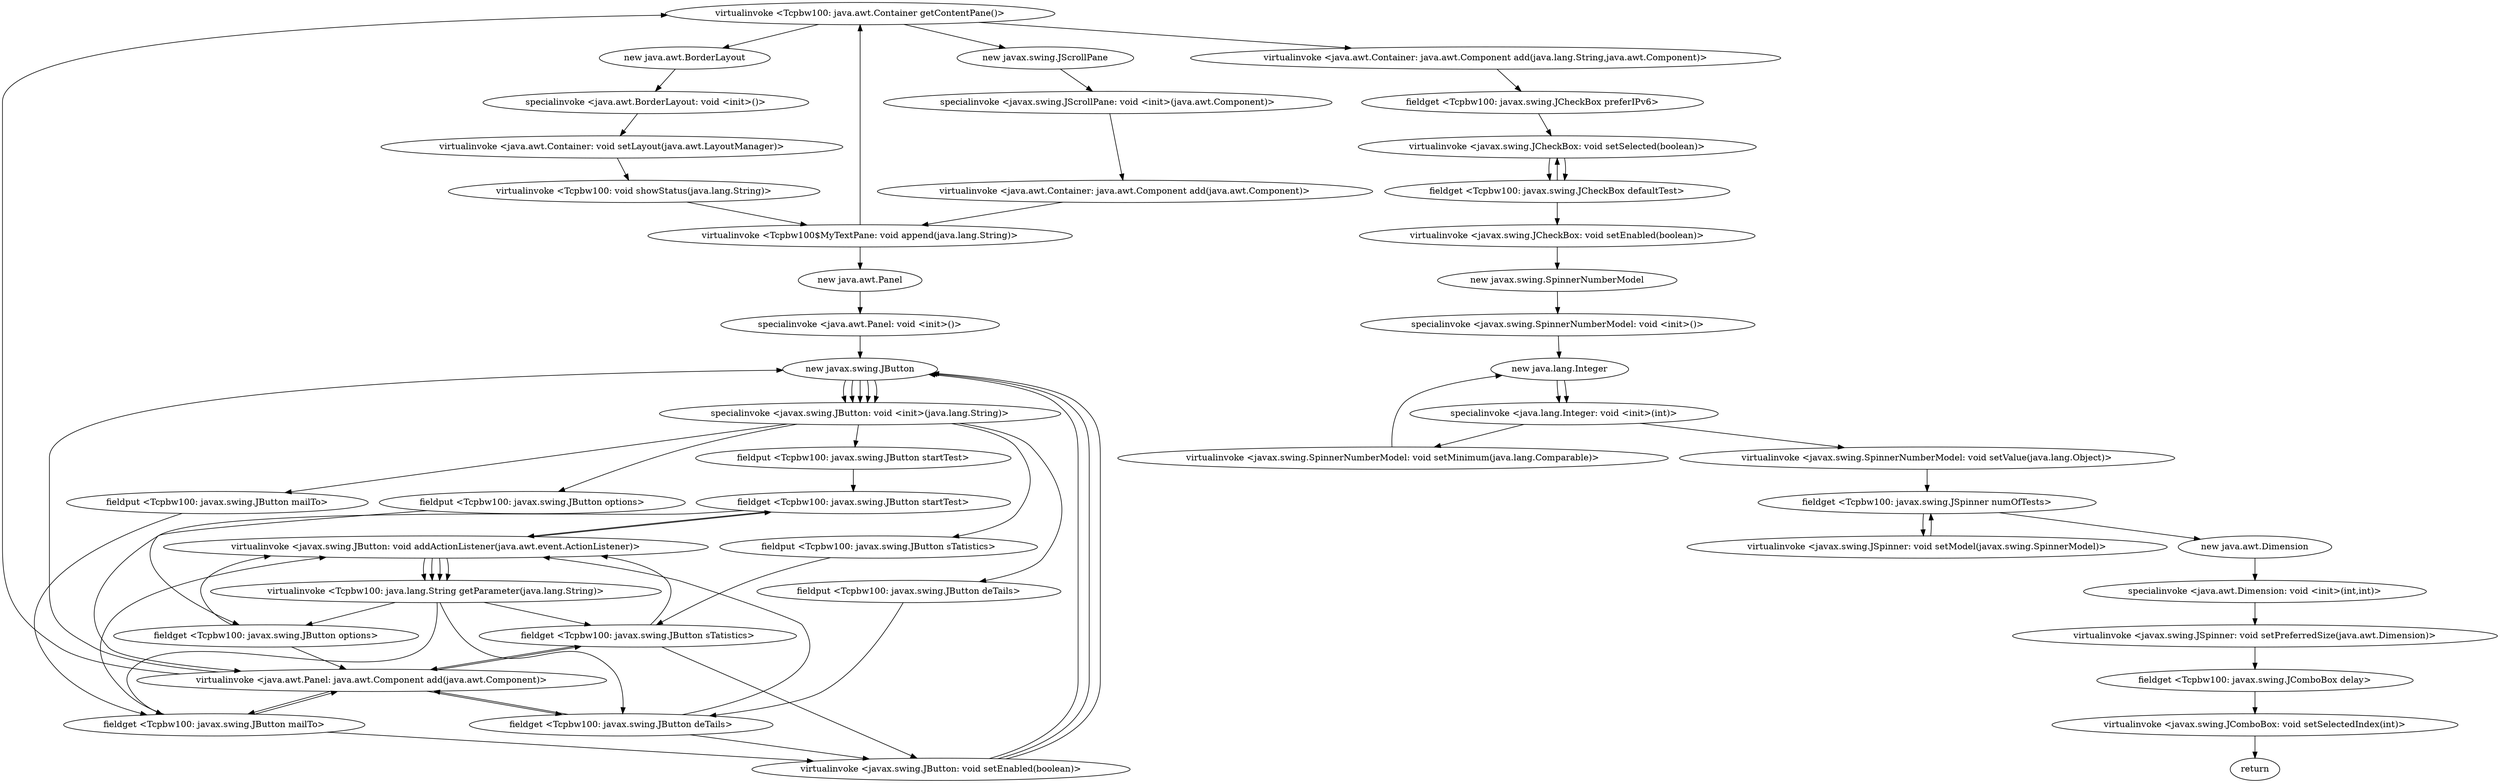 digraph "" {
"virtualinvoke <Tcpbw100: java.awt.Container getContentPane()>";
 "virtualinvoke <Tcpbw100: java.awt.Container getContentPane()>"->"new java.awt.BorderLayout";
 "new java.awt.BorderLayout"->"specialinvoke <java.awt.BorderLayout: void <init>()>";
 "specialinvoke <java.awt.BorderLayout: void <init>()>"->"virtualinvoke <java.awt.Container: void setLayout(java.awt.LayoutManager)>";
 "virtualinvoke <java.awt.Container: void setLayout(java.awt.LayoutManager)>"->"virtualinvoke <Tcpbw100: void showStatus(java.lang.String)>";
 "virtualinvoke <Tcpbw100: void showStatus(java.lang.String)>"->"virtualinvoke <Tcpbw100$MyTextPane: void append(java.lang.String)>";
 "virtualinvoke <Tcpbw100$MyTextPane: void append(java.lang.String)>"->"virtualinvoke <Tcpbw100: java.awt.Container getContentPane()>";
 "virtualinvoke <Tcpbw100: java.awt.Container getContentPane()>"->"new javax.swing.JScrollPane";
 "new javax.swing.JScrollPane"->"specialinvoke <javax.swing.JScrollPane: void <init>(java.awt.Component)>";
 "specialinvoke <javax.swing.JScrollPane: void <init>(java.awt.Component)>"->"virtualinvoke <java.awt.Container: java.awt.Component add(java.awt.Component)>";
 "virtualinvoke <java.awt.Container: java.awt.Component add(java.awt.Component)>"->"virtualinvoke <Tcpbw100$MyTextPane: void append(java.lang.String)>";
 "virtualinvoke <Tcpbw100$MyTextPane: void append(java.lang.String)>"->"new java.awt.Panel";
 "new java.awt.Panel"->"specialinvoke <java.awt.Panel: void <init>()>";
 "specialinvoke <java.awt.Panel: void <init>()>"->"new javax.swing.JButton";
 "new javax.swing.JButton"->"specialinvoke <javax.swing.JButton: void <init>(java.lang.String)>";
 "specialinvoke <javax.swing.JButton: void <init>(java.lang.String)>"->"fieldput <Tcpbw100: javax.swing.JButton startTest>";
 "fieldput <Tcpbw100: javax.swing.JButton startTest>"->"fieldget <Tcpbw100: javax.swing.JButton startTest>";
 "fieldget <Tcpbw100: javax.swing.JButton startTest>"->"virtualinvoke <javax.swing.JButton: void addActionListener(java.awt.event.ActionListener)>";
 "virtualinvoke <javax.swing.JButton: void addActionListener(java.awt.event.ActionListener)>"->"fieldget <Tcpbw100: javax.swing.JButton startTest>";
 "fieldget <Tcpbw100: javax.swing.JButton startTest>"->"virtualinvoke <java.awt.Panel: java.awt.Component add(java.awt.Component)>";
 "virtualinvoke <java.awt.Panel: java.awt.Component add(java.awt.Component)>"->"new javax.swing.JButton";
 "new javax.swing.JButton"->"specialinvoke <javax.swing.JButton: void <init>(java.lang.String)>";
 "specialinvoke <javax.swing.JButton: void <init>(java.lang.String)>"->"fieldput <Tcpbw100: javax.swing.JButton sTatistics>";
 "fieldput <Tcpbw100: javax.swing.JButton sTatistics>"->"fieldget <Tcpbw100: javax.swing.JButton sTatistics>";
 "fieldget <Tcpbw100: javax.swing.JButton sTatistics>"->"virtualinvoke <javax.swing.JButton: void addActionListener(java.awt.event.ActionListener)>";
 "virtualinvoke <javax.swing.JButton: void addActionListener(java.awt.event.ActionListener)>"->"virtualinvoke <Tcpbw100: java.lang.String getParameter(java.lang.String)>";
 "virtualinvoke <Tcpbw100: java.lang.String getParameter(java.lang.String)>"->"fieldget <Tcpbw100: javax.swing.JButton sTatistics>";
 "fieldget <Tcpbw100: javax.swing.JButton sTatistics>"->"virtualinvoke <java.awt.Panel: java.awt.Component add(java.awt.Component)>";
 "virtualinvoke <java.awt.Panel: java.awt.Component add(java.awt.Component)>"->"fieldget <Tcpbw100: javax.swing.JButton sTatistics>";
 "fieldget <Tcpbw100: javax.swing.JButton sTatistics>"->"virtualinvoke <javax.swing.JButton: void setEnabled(boolean)>";
 "virtualinvoke <javax.swing.JButton: void setEnabled(boolean)>"->"new javax.swing.JButton";
 "new javax.swing.JButton"->"specialinvoke <javax.swing.JButton: void <init>(java.lang.String)>";
 "specialinvoke <javax.swing.JButton: void <init>(java.lang.String)>"->"fieldput <Tcpbw100: javax.swing.JButton deTails>";
 "fieldput <Tcpbw100: javax.swing.JButton deTails>"->"fieldget <Tcpbw100: javax.swing.JButton deTails>";
 "fieldget <Tcpbw100: javax.swing.JButton deTails>"->"virtualinvoke <javax.swing.JButton: void addActionListener(java.awt.event.ActionListener)>";
 "virtualinvoke <javax.swing.JButton: void addActionListener(java.awt.event.ActionListener)>"->"virtualinvoke <Tcpbw100: java.lang.String getParameter(java.lang.String)>";
 "virtualinvoke <Tcpbw100: java.lang.String getParameter(java.lang.String)>"->"fieldget <Tcpbw100: javax.swing.JButton deTails>";
 "fieldget <Tcpbw100: javax.swing.JButton deTails>"->"virtualinvoke <java.awt.Panel: java.awt.Component add(java.awt.Component)>";
 "virtualinvoke <java.awt.Panel: java.awt.Component add(java.awt.Component)>"->"fieldget <Tcpbw100: javax.swing.JButton deTails>";
 "fieldget <Tcpbw100: javax.swing.JButton deTails>"->"virtualinvoke <javax.swing.JButton: void setEnabled(boolean)>";
 "virtualinvoke <javax.swing.JButton: void setEnabled(boolean)>"->"new javax.swing.JButton";
 "new javax.swing.JButton"->"specialinvoke <javax.swing.JButton: void <init>(java.lang.String)>";
 "specialinvoke <javax.swing.JButton: void <init>(java.lang.String)>"->"fieldput <Tcpbw100: javax.swing.JButton mailTo>";
 "fieldput <Tcpbw100: javax.swing.JButton mailTo>"->"fieldget <Tcpbw100: javax.swing.JButton mailTo>";
 "fieldget <Tcpbw100: javax.swing.JButton mailTo>"->"virtualinvoke <javax.swing.JButton: void addActionListener(java.awt.event.ActionListener)>";
 "virtualinvoke <javax.swing.JButton: void addActionListener(java.awt.event.ActionListener)>"->"virtualinvoke <Tcpbw100: java.lang.String getParameter(java.lang.String)>";
 "virtualinvoke <Tcpbw100: java.lang.String getParameter(java.lang.String)>"->"fieldget <Tcpbw100: javax.swing.JButton mailTo>";
 "fieldget <Tcpbw100: javax.swing.JButton mailTo>"->"virtualinvoke <java.awt.Panel: java.awt.Component add(java.awt.Component)>";
 "virtualinvoke <java.awt.Panel: java.awt.Component add(java.awt.Component)>"->"fieldget <Tcpbw100: javax.swing.JButton mailTo>";
 "fieldget <Tcpbw100: javax.swing.JButton mailTo>"->"virtualinvoke <javax.swing.JButton: void setEnabled(boolean)>";
 "virtualinvoke <javax.swing.JButton: void setEnabled(boolean)>"->"new javax.swing.JButton";
 "new javax.swing.JButton"->"specialinvoke <javax.swing.JButton: void <init>(java.lang.String)>";
 "specialinvoke <javax.swing.JButton: void <init>(java.lang.String)>"->"fieldput <Tcpbw100: javax.swing.JButton options>";
 "fieldput <Tcpbw100: javax.swing.JButton options>"->"fieldget <Tcpbw100: javax.swing.JButton options>";
 "fieldget <Tcpbw100: javax.swing.JButton options>"->"virtualinvoke <javax.swing.JButton: void addActionListener(java.awt.event.ActionListener)>";
 "virtualinvoke <javax.swing.JButton: void addActionListener(java.awt.event.ActionListener)>"->"virtualinvoke <Tcpbw100: java.lang.String getParameter(java.lang.String)>";
 "virtualinvoke <Tcpbw100: java.lang.String getParameter(java.lang.String)>"->"fieldget <Tcpbw100: javax.swing.JButton options>";
 "fieldget <Tcpbw100: javax.swing.JButton options>"->"virtualinvoke <java.awt.Panel: java.awt.Component add(java.awt.Component)>";
 "virtualinvoke <java.awt.Panel: java.awt.Component add(java.awt.Component)>"->"virtualinvoke <Tcpbw100: java.awt.Container getContentPane()>";
 "virtualinvoke <Tcpbw100: java.awt.Container getContentPane()>"->"virtualinvoke <java.awt.Container: java.awt.Component add(java.lang.String,java.awt.Component)>";
 "virtualinvoke <java.awt.Container: java.awt.Component add(java.lang.String,java.awt.Component)>"->"fieldget <Tcpbw100: javax.swing.JCheckBox preferIPv6>";
 "fieldget <Tcpbw100: javax.swing.JCheckBox preferIPv6>"->"virtualinvoke <javax.swing.JCheckBox: void setSelected(boolean)>";
 "virtualinvoke <javax.swing.JCheckBox: void setSelected(boolean)>"->"fieldget <Tcpbw100: javax.swing.JCheckBox defaultTest>";
 "fieldget <Tcpbw100: javax.swing.JCheckBox defaultTest>"->"virtualinvoke <javax.swing.JCheckBox: void setSelected(boolean)>";
 "virtualinvoke <javax.swing.JCheckBox: void setSelected(boolean)>"->"fieldget <Tcpbw100: javax.swing.JCheckBox defaultTest>";
 "fieldget <Tcpbw100: javax.swing.JCheckBox defaultTest>"->"virtualinvoke <javax.swing.JCheckBox: void setEnabled(boolean)>";
 "virtualinvoke <javax.swing.JCheckBox: void setEnabled(boolean)>"->"new javax.swing.SpinnerNumberModel";
 "new javax.swing.SpinnerNumberModel"->"specialinvoke <javax.swing.SpinnerNumberModel: void <init>()>";
 "specialinvoke <javax.swing.SpinnerNumberModel: void <init>()>"->"new java.lang.Integer";
 "new java.lang.Integer"->"specialinvoke <java.lang.Integer: void <init>(int)>";
 "specialinvoke <java.lang.Integer: void <init>(int)>"->"virtualinvoke <javax.swing.SpinnerNumberModel: void setMinimum(java.lang.Comparable)>";
 "virtualinvoke <javax.swing.SpinnerNumberModel: void setMinimum(java.lang.Comparable)>"->"new java.lang.Integer";
 "new java.lang.Integer"->"specialinvoke <java.lang.Integer: void <init>(int)>";
 "specialinvoke <java.lang.Integer: void <init>(int)>"->"virtualinvoke <javax.swing.SpinnerNumberModel: void setValue(java.lang.Object)>";
 "virtualinvoke <javax.swing.SpinnerNumberModel: void setValue(java.lang.Object)>"->"fieldget <Tcpbw100: javax.swing.JSpinner numOfTests>";
 "fieldget <Tcpbw100: javax.swing.JSpinner numOfTests>"->"virtualinvoke <javax.swing.JSpinner: void setModel(javax.swing.SpinnerModel)>";
 "virtualinvoke <javax.swing.JSpinner: void setModel(javax.swing.SpinnerModel)>"->"fieldget <Tcpbw100: javax.swing.JSpinner numOfTests>";
 "fieldget <Tcpbw100: javax.swing.JSpinner numOfTests>"->"new java.awt.Dimension";
 "new java.awt.Dimension"->"specialinvoke <java.awt.Dimension: void <init>(int,int)>";
 "specialinvoke <java.awt.Dimension: void <init>(int,int)>"->"virtualinvoke <javax.swing.JSpinner: void setPreferredSize(java.awt.Dimension)>";
 "virtualinvoke <javax.swing.JSpinner: void setPreferredSize(java.awt.Dimension)>"->"fieldget <Tcpbw100: javax.swing.JComboBox delay>";
 "fieldget <Tcpbw100: javax.swing.JComboBox delay>"->"virtualinvoke <javax.swing.JComboBox: void setSelectedIndex(int)>";
 "virtualinvoke <javax.swing.JComboBox: void setSelectedIndex(int)>"->"return";
}
